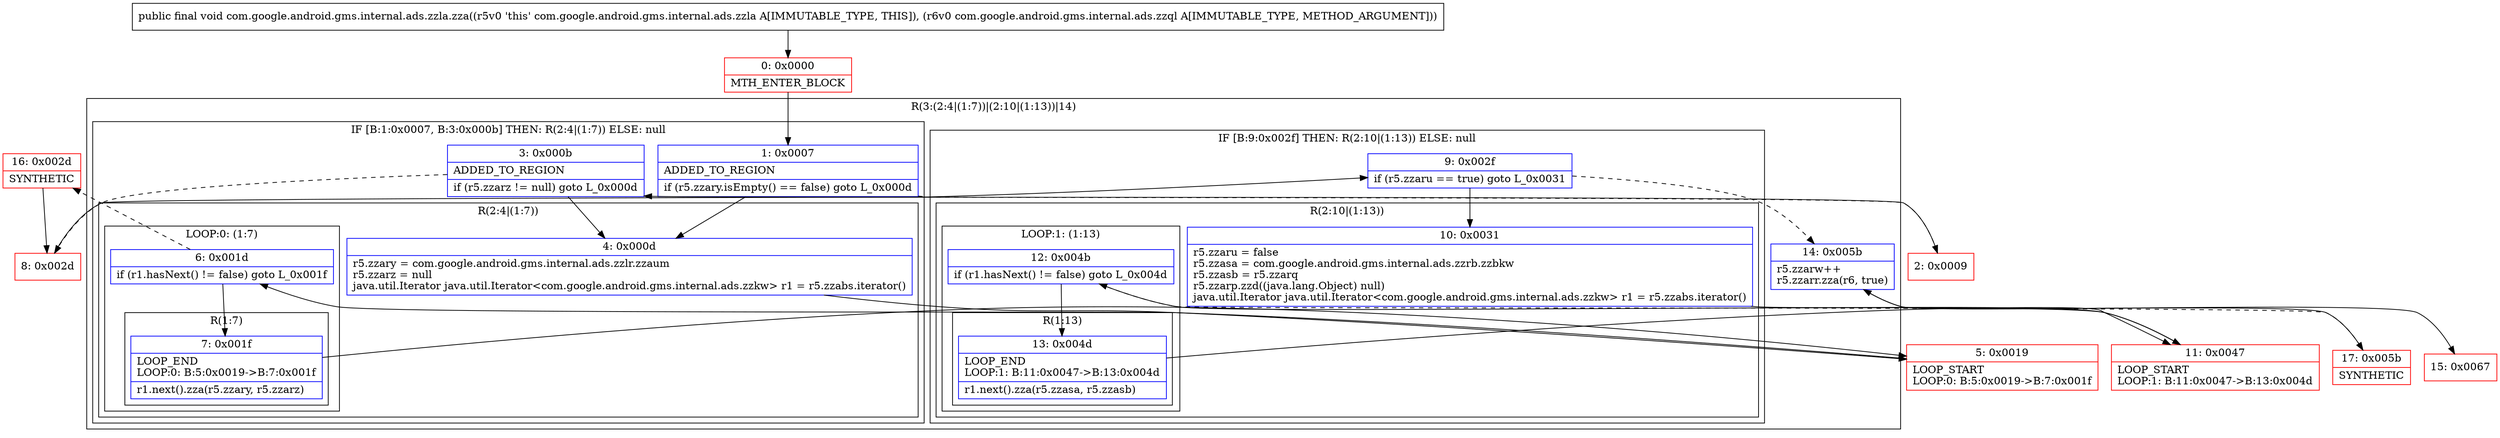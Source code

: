 digraph "CFG forcom.google.android.gms.internal.ads.zzla.zza(Lcom\/google\/android\/gms\/internal\/ads\/zzql;)V" {
subgraph cluster_Region_1476709998 {
label = "R(3:(2:4|(1:7))|(2:10|(1:13))|14)";
node [shape=record,color=blue];
subgraph cluster_IfRegion_2143736153 {
label = "IF [B:1:0x0007, B:3:0x000b] THEN: R(2:4|(1:7)) ELSE: null";
node [shape=record,color=blue];
Node_1 [shape=record,label="{1\:\ 0x0007|ADDED_TO_REGION\l|if (r5.zzary.isEmpty() == false) goto L_0x000d\l}"];
Node_3 [shape=record,label="{3\:\ 0x000b|ADDED_TO_REGION\l|if (r5.zzarz != null) goto L_0x000d\l}"];
subgraph cluster_Region_1191974569 {
label = "R(2:4|(1:7))";
node [shape=record,color=blue];
Node_4 [shape=record,label="{4\:\ 0x000d|r5.zzary = com.google.android.gms.internal.ads.zzlr.zzaum\lr5.zzarz = null\ljava.util.Iterator java.util.Iterator\<com.google.android.gms.internal.ads.zzkw\> r1 = r5.zzabs.iterator()\l}"];
subgraph cluster_LoopRegion_359639352 {
label = "LOOP:0: (1:7)";
node [shape=record,color=blue];
Node_6 [shape=record,label="{6\:\ 0x001d|if (r1.hasNext() != false) goto L_0x001f\l}"];
subgraph cluster_Region_1248183126 {
label = "R(1:7)";
node [shape=record,color=blue];
Node_7 [shape=record,label="{7\:\ 0x001f|LOOP_END\lLOOP:0: B:5:0x0019\-\>B:7:0x001f\l|r1.next().zza(r5.zzary, r5.zzarz)\l}"];
}
}
}
}
subgraph cluster_IfRegion_1728876922 {
label = "IF [B:9:0x002f] THEN: R(2:10|(1:13)) ELSE: null";
node [shape=record,color=blue];
Node_9 [shape=record,label="{9\:\ 0x002f|if (r5.zzaru == true) goto L_0x0031\l}"];
subgraph cluster_Region_1728489190 {
label = "R(2:10|(1:13))";
node [shape=record,color=blue];
Node_10 [shape=record,label="{10\:\ 0x0031|r5.zzaru = false\lr5.zzasa = com.google.android.gms.internal.ads.zzrb.zzbkw\lr5.zzasb = r5.zzarq\lr5.zzarp.zzd((java.lang.Object) null)\ljava.util.Iterator java.util.Iterator\<com.google.android.gms.internal.ads.zzkw\> r1 = r5.zzabs.iterator()\l}"];
subgraph cluster_LoopRegion_230317550 {
label = "LOOP:1: (1:13)";
node [shape=record,color=blue];
Node_12 [shape=record,label="{12\:\ 0x004b|if (r1.hasNext() != false) goto L_0x004d\l}"];
subgraph cluster_Region_889543678 {
label = "R(1:13)";
node [shape=record,color=blue];
Node_13 [shape=record,label="{13\:\ 0x004d|LOOP_END\lLOOP:1: B:11:0x0047\-\>B:13:0x004d\l|r1.next().zza(r5.zzasa, r5.zzasb)\l}"];
}
}
}
}
Node_14 [shape=record,label="{14\:\ 0x005b|r5.zzarw++\lr5.zzarr.zza(r6, true)\l}"];
}
Node_0 [shape=record,color=red,label="{0\:\ 0x0000|MTH_ENTER_BLOCK\l}"];
Node_2 [shape=record,color=red,label="{2\:\ 0x0009}"];
Node_5 [shape=record,color=red,label="{5\:\ 0x0019|LOOP_START\lLOOP:0: B:5:0x0019\-\>B:7:0x001f\l}"];
Node_8 [shape=record,color=red,label="{8\:\ 0x002d}"];
Node_11 [shape=record,color=red,label="{11\:\ 0x0047|LOOP_START\lLOOP:1: B:11:0x0047\-\>B:13:0x004d\l}"];
Node_15 [shape=record,color=red,label="{15\:\ 0x0067}"];
Node_16 [shape=record,color=red,label="{16\:\ 0x002d|SYNTHETIC\l}"];
Node_17 [shape=record,color=red,label="{17\:\ 0x005b|SYNTHETIC\l}"];
MethodNode[shape=record,label="{public final void com.google.android.gms.internal.ads.zzla.zza((r5v0 'this' com.google.android.gms.internal.ads.zzla A[IMMUTABLE_TYPE, THIS]), (r6v0 com.google.android.gms.internal.ads.zzql A[IMMUTABLE_TYPE, METHOD_ARGUMENT])) }"];
MethodNode -> Node_0;
Node_1 -> Node_2[style=dashed];
Node_1 -> Node_4;
Node_3 -> Node_4;
Node_3 -> Node_8[style=dashed];
Node_4 -> Node_5;
Node_6 -> Node_7;
Node_6 -> Node_16[style=dashed];
Node_7 -> Node_5;
Node_9 -> Node_10;
Node_9 -> Node_14[style=dashed];
Node_10 -> Node_11;
Node_12 -> Node_13;
Node_12 -> Node_17[style=dashed];
Node_13 -> Node_11;
Node_14 -> Node_15;
Node_0 -> Node_1;
Node_2 -> Node_3;
Node_5 -> Node_6;
Node_8 -> Node_9;
Node_11 -> Node_12;
Node_16 -> Node_8;
Node_17 -> Node_14;
}

